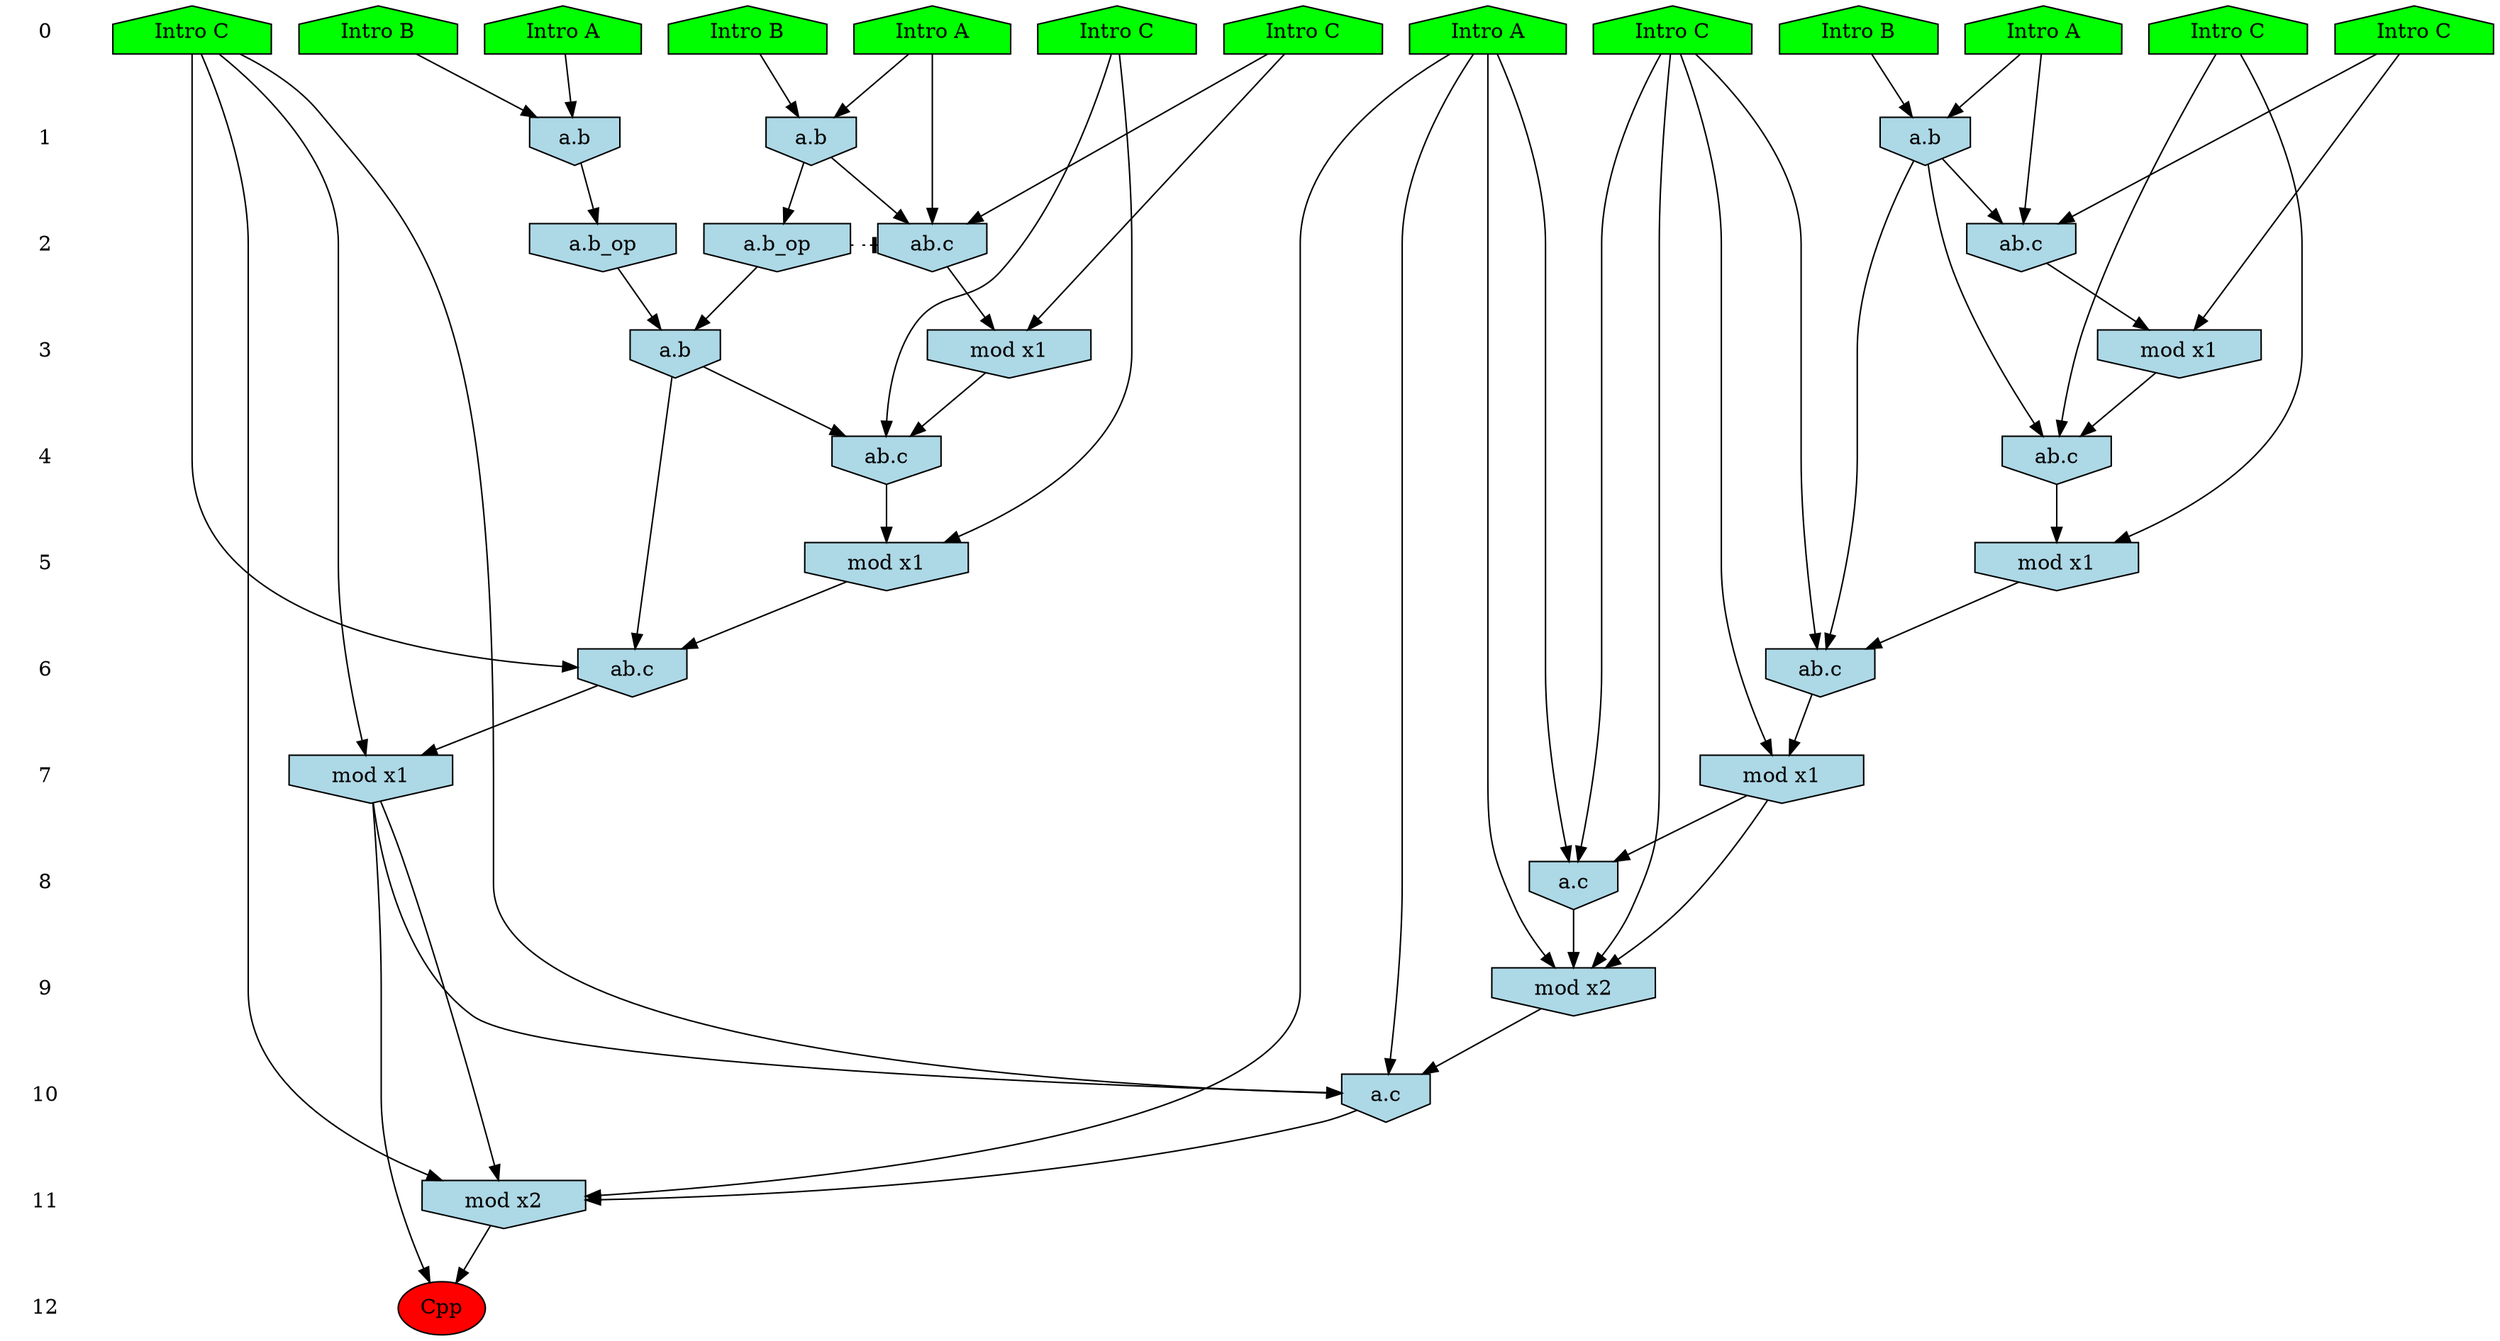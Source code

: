 /* Compression of 1 causal flows obtained in average at 1.859543E+01 t.u */
/* Compressed causal flows were: [3352] */
digraph G{
 ranksep=.5 ; 
{ rank = same ; "0" [shape=plaintext] ; node_1 [label ="Intro B", shape=house, style=filled, fillcolor=green] ;
node_2 [label ="Intro A", shape=house, style=filled, fillcolor=green] ;
node_3 [label ="Intro A", shape=house, style=filled, fillcolor=green] ;
node_4 [label ="Intro B", shape=house, style=filled, fillcolor=green] ;
node_5 [label ="Intro A", shape=house, style=filled, fillcolor=green] ;
node_6 [label ="Intro A", shape=house, style=filled, fillcolor=green] ;
node_7 [label ="Intro B", shape=house, style=filled, fillcolor=green] ;
node_8 [label ="Intro C", shape=house, style=filled, fillcolor=green] ;
node_9 [label ="Intro C", shape=house, style=filled, fillcolor=green] ;
node_10 [label ="Intro C", shape=house, style=filled, fillcolor=green] ;
node_11 [label ="Intro C", shape=house, style=filled, fillcolor=green] ;
node_12 [label ="Intro C", shape=house, style=filled, fillcolor=green] ;
node_13 [label ="Intro C", shape=house, style=filled, fillcolor=green] ;
}
{ rank = same ; "1" [shape=plaintext] ; node_14 [label="a.b", shape=invhouse, style=filled, fillcolor = lightblue] ;
node_16 [label="a.b", shape=invhouse, style=filled, fillcolor = lightblue] ;
node_17 [label="a.b", shape=invhouse, style=filled, fillcolor = lightblue] ;
}
{ rank = same ; "2" [shape=plaintext] ; node_15 [label="ab.c", shape=invhouse, style=filled, fillcolor = lightblue] ;
node_18 [label="a.b_op", shape=invhouse, style=filled, fillcolor = lightblue] ;
node_19 [label="ab.c", shape=invhouse, style=filled, fillcolor = lightblue] ;
node_24 [label="a.b_op", shape=invhouse, style=filled, fillcolor = lightblue] ;
}
{ rank = same ; "3" [shape=plaintext] ; node_20 [label="mod x1", shape=invhouse, style=filled, fillcolor = lightblue] ;
node_26 [label="mod x1", shape=invhouse, style=filled, fillcolor = lightblue] ;
node_27 [label="a.b", shape=invhouse, style=filled, fillcolor = lightblue] ;
}
{ rank = same ; "4" [shape=plaintext] ; node_21 [label="ab.c", shape=invhouse, style=filled, fillcolor = lightblue] ;
node_28 [label="ab.c", shape=invhouse, style=filled, fillcolor = lightblue] ;
}
{ rank = same ; "5" [shape=plaintext] ; node_22 [label="mod x1", shape=invhouse, style=filled, fillcolor = lightblue] ;
node_29 [label="mod x1", shape=invhouse, style=filled, fillcolor = lightblue] ;
}
{ rank = same ; "6" [shape=plaintext] ; node_23 [label="ab.c", shape=invhouse, style=filled, fillcolor = lightblue] ;
node_30 [label="ab.c", shape=invhouse, style=filled, fillcolor = lightblue] ;
}
{ rank = same ; "7" [shape=plaintext] ; node_25 [label="mod x1", shape=invhouse, style=filled, fillcolor = lightblue] ;
node_31 [label="mod x1", shape=invhouse, style=filled, fillcolor = lightblue] ;
}
{ rank = same ; "8" [shape=plaintext] ; node_32 [label="a.c", shape=invhouse, style=filled, fillcolor = lightblue] ;
}
{ rank = same ; "9" [shape=plaintext] ; node_33 [label="mod x2", shape=invhouse, style=filled, fillcolor = lightblue] ;
}
{ rank = same ; "10" [shape=plaintext] ; node_34 [label="a.c", shape=invhouse, style=filled, fillcolor = lightblue] ;
}
{ rank = same ; "11" [shape=plaintext] ; node_35 [label="mod x2", shape=invhouse, style=filled, fillcolor = lightblue] ;
}
{ rank = same ; "12" [shape=plaintext] ; node_36 [label ="Cpp", style=filled, fillcolor=red] ;
}
"0" -> "1" [style="invis"]; 
"1" -> "2" [style="invis"]; 
"2" -> "3" [style="invis"]; 
"3" -> "4" [style="invis"]; 
"4" -> "5" [style="invis"]; 
"5" -> "6" [style="invis"]; 
"6" -> "7" [style="invis"]; 
"7" -> "8" [style="invis"]; 
"8" -> "9" [style="invis"]; 
"9" -> "10" [style="invis"]; 
"10" -> "11" [style="invis"]; 
"11" -> "12" [style="invis"]; 
node_2 -> node_14
node_7 -> node_14
node_2 -> node_15
node_8 -> node_15
node_14 -> node_15
node_1 -> node_16
node_5 -> node_16
node_3 -> node_17
node_4 -> node_17
node_16 -> node_18
node_3 -> node_19
node_10 -> node_19
node_17 -> node_19
node_10 -> node_20
node_19 -> node_20
node_11 -> node_21
node_17 -> node_21
node_20 -> node_21
node_11 -> node_22
node_21 -> node_22
node_12 -> node_23
node_17 -> node_23
node_22 -> node_23
node_14 -> node_24
node_12 -> node_25
node_23 -> node_25
node_8 -> node_26
node_15 -> node_26
node_18 -> node_27
node_24 -> node_27
node_13 -> node_28
node_26 -> node_28
node_27 -> node_28
node_13 -> node_29
node_28 -> node_29
node_9 -> node_30
node_27 -> node_30
node_29 -> node_30
node_9 -> node_31
node_30 -> node_31
node_6 -> node_32
node_12 -> node_32
node_25 -> node_32
node_6 -> node_33
node_12 -> node_33
node_25 -> node_33
node_32 -> node_33
node_6 -> node_34
node_9 -> node_34
node_31 -> node_34
node_33 -> node_34
node_6 -> node_35
node_9 -> node_35
node_31 -> node_35
node_34 -> node_35
node_31 -> node_36
node_35 -> node_36
node_24 -> node_15 [style=dotted, arrowhead = tee] 
}
/*
 Dot generation time: 0.000152
*/
